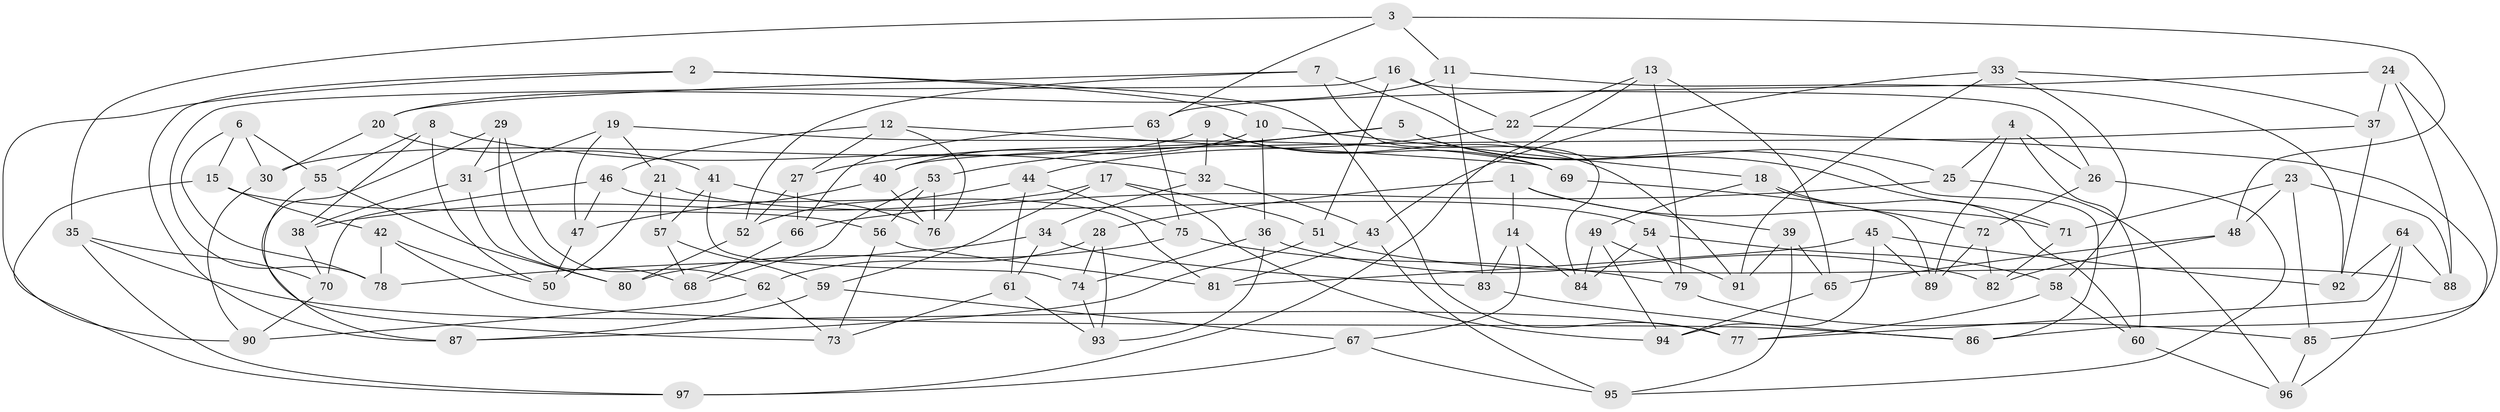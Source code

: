 // coarse degree distribution, {7: 0.08333333333333333, 3: 0.041666666666666664, 6: 0.041666666666666664, 4: 0.5625, 8: 0.10416666666666667, 5: 0.125, 10: 0.020833333333333332, 12: 0.020833333333333332}
// Generated by graph-tools (version 1.1) at 2025/02/03/04/25 22:02:25]
// undirected, 97 vertices, 194 edges
graph export_dot {
graph [start="1"]
  node [color=gray90,style=filled];
  1;
  2;
  3;
  4;
  5;
  6;
  7;
  8;
  9;
  10;
  11;
  12;
  13;
  14;
  15;
  16;
  17;
  18;
  19;
  20;
  21;
  22;
  23;
  24;
  25;
  26;
  27;
  28;
  29;
  30;
  31;
  32;
  33;
  34;
  35;
  36;
  37;
  38;
  39;
  40;
  41;
  42;
  43;
  44;
  45;
  46;
  47;
  48;
  49;
  50;
  51;
  52;
  53;
  54;
  55;
  56;
  57;
  58;
  59;
  60;
  61;
  62;
  63;
  64;
  65;
  66;
  67;
  68;
  69;
  70;
  71;
  72;
  73;
  74;
  75;
  76;
  77;
  78;
  79;
  80;
  81;
  82;
  83;
  84;
  85;
  86;
  87;
  88;
  89;
  90;
  91;
  92;
  93;
  94;
  95;
  96;
  97;
  1 -- 71;
  1 -- 28;
  1 -- 14;
  1 -- 39;
  2 -- 90;
  2 -- 10;
  2 -- 77;
  2 -- 87;
  3 -- 35;
  3 -- 63;
  3 -- 48;
  3 -- 11;
  4 -- 26;
  4 -- 25;
  4 -- 89;
  4 -- 60;
  5 -- 53;
  5 -- 86;
  5 -- 27;
  5 -- 71;
  6 -- 78;
  6 -- 55;
  6 -- 30;
  6 -- 15;
  7 -- 52;
  7 -- 25;
  7 -- 20;
  7 -- 84;
  8 -- 38;
  8 -- 50;
  8 -- 55;
  8 -- 32;
  9 -- 30;
  9 -- 69;
  9 -- 91;
  9 -- 32;
  10 -- 40;
  10 -- 36;
  10 -- 18;
  11 -- 92;
  11 -- 83;
  11 -- 20;
  12 -- 27;
  12 -- 69;
  12 -- 76;
  12 -- 46;
  13 -- 79;
  13 -- 65;
  13 -- 97;
  13 -- 22;
  14 -- 67;
  14 -- 84;
  14 -- 83;
  15 -- 97;
  15 -- 42;
  15 -- 56;
  16 -- 78;
  16 -- 22;
  16 -- 51;
  16 -- 26;
  17 -- 51;
  17 -- 94;
  17 -- 59;
  17 -- 38;
  18 -- 49;
  18 -- 72;
  18 -- 60;
  19 -- 31;
  19 -- 47;
  19 -- 69;
  19 -- 21;
  20 -- 41;
  20 -- 30;
  21 -- 57;
  21 -- 54;
  21 -- 50;
  22 -- 85;
  22 -- 44;
  23 -- 85;
  23 -- 48;
  23 -- 71;
  23 -- 88;
  24 -- 86;
  24 -- 63;
  24 -- 88;
  24 -- 37;
  25 -- 66;
  25 -- 96;
  26 -- 72;
  26 -- 95;
  27 -- 66;
  27 -- 52;
  28 -- 93;
  28 -- 62;
  28 -- 74;
  29 -- 68;
  29 -- 31;
  29 -- 62;
  29 -- 87;
  30 -- 90;
  31 -- 80;
  31 -- 38;
  32 -- 34;
  32 -- 43;
  33 -- 58;
  33 -- 91;
  33 -- 43;
  33 -- 37;
  34 -- 61;
  34 -- 83;
  34 -- 78;
  35 -- 77;
  35 -- 70;
  35 -- 97;
  36 -- 74;
  36 -- 82;
  36 -- 93;
  37 -- 92;
  37 -- 40;
  38 -- 70;
  39 -- 95;
  39 -- 65;
  39 -- 91;
  40 -- 76;
  40 -- 47;
  41 -- 57;
  41 -- 76;
  41 -- 74;
  42 -- 50;
  42 -- 78;
  42 -- 86;
  43 -- 81;
  43 -- 95;
  44 -- 61;
  44 -- 75;
  44 -- 52;
  45 -- 81;
  45 -- 92;
  45 -- 94;
  45 -- 89;
  46 -- 47;
  46 -- 81;
  46 -- 70;
  47 -- 50;
  48 -- 82;
  48 -- 65;
  49 -- 94;
  49 -- 84;
  49 -- 91;
  51 -- 87;
  51 -- 88;
  52 -- 80;
  53 -- 68;
  53 -- 56;
  53 -- 76;
  54 -- 58;
  54 -- 84;
  54 -- 79;
  55 -- 73;
  55 -- 80;
  56 -- 81;
  56 -- 73;
  57 -- 68;
  57 -- 59;
  58 -- 60;
  58 -- 77;
  59 -- 67;
  59 -- 87;
  60 -- 96;
  61 -- 93;
  61 -- 73;
  62 -- 90;
  62 -- 73;
  63 -- 75;
  63 -- 66;
  64 -- 96;
  64 -- 77;
  64 -- 88;
  64 -- 92;
  65 -- 94;
  66 -- 68;
  67 -- 97;
  67 -- 95;
  69 -- 89;
  70 -- 90;
  71 -- 82;
  72 -- 82;
  72 -- 89;
  74 -- 93;
  75 -- 79;
  75 -- 80;
  79 -- 85;
  83 -- 86;
  85 -- 96;
}
